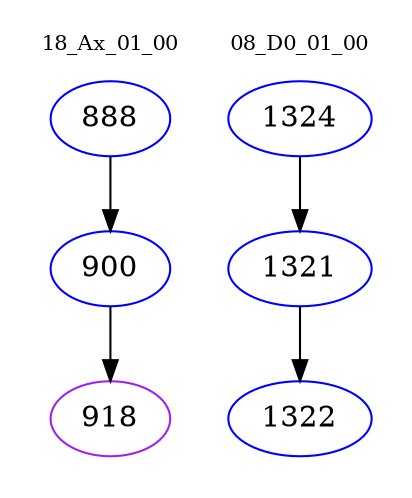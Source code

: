 digraph{
subgraph cluster_0 {
color = white
label = "18_Ax_01_00";
fontsize=10;
T0_888 [label="888", color="blue"]
T0_888 -> T0_900 [color="black"]
T0_900 [label="900", color="blue"]
T0_900 -> T0_918 [color="black"]
T0_918 [label="918", color="purple"]
}
subgraph cluster_1 {
color = white
label = "08_D0_01_00";
fontsize=10;
T1_1324 [label="1324", color="blue"]
T1_1324 -> T1_1321 [color="black"]
T1_1321 [label="1321", color="blue"]
T1_1321 -> T1_1322 [color="black"]
T1_1322 [label="1322", color="blue"]
}
}

